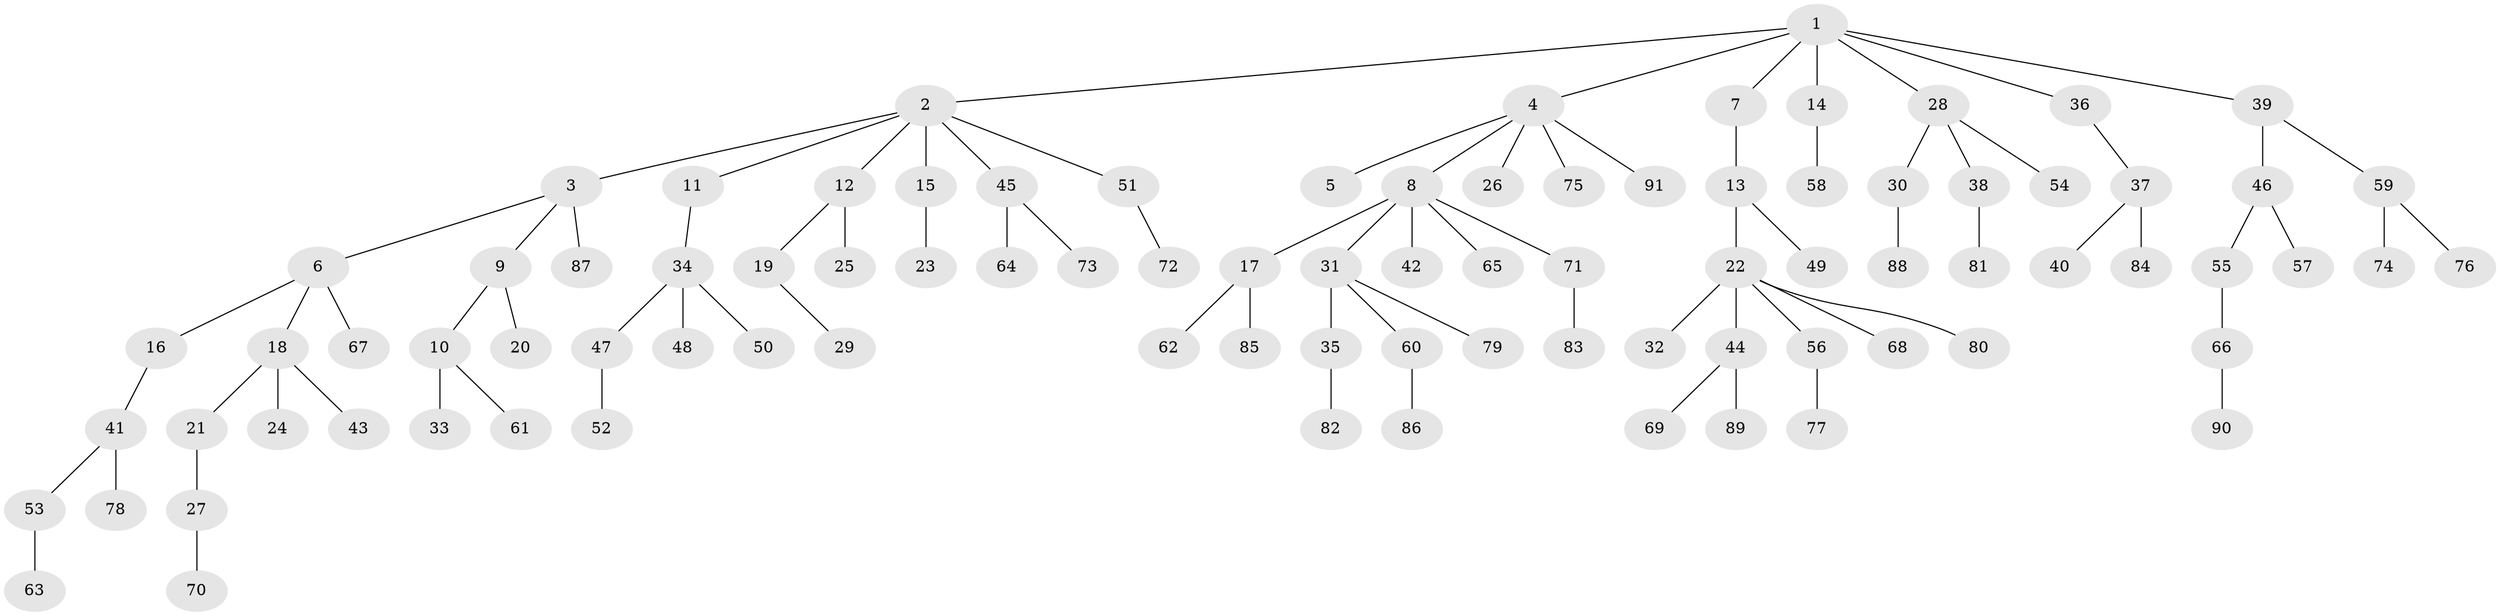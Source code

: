 // Generated by graph-tools (version 1.1) at 2025/11/02/27/25 16:11:25]
// undirected, 91 vertices, 90 edges
graph export_dot {
graph [start="1"]
  node [color=gray90,style=filled];
  1;
  2;
  3;
  4;
  5;
  6;
  7;
  8;
  9;
  10;
  11;
  12;
  13;
  14;
  15;
  16;
  17;
  18;
  19;
  20;
  21;
  22;
  23;
  24;
  25;
  26;
  27;
  28;
  29;
  30;
  31;
  32;
  33;
  34;
  35;
  36;
  37;
  38;
  39;
  40;
  41;
  42;
  43;
  44;
  45;
  46;
  47;
  48;
  49;
  50;
  51;
  52;
  53;
  54;
  55;
  56;
  57;
  58;
  59;
  60;
  61;
  62;
  63;
  64;
  65;
  66;
  67;
  68;
  69;
  70;
  71;
  72;
  73;
  74;
  75;
  76;
  77;
  78;
  79;
  80;
  81;
  82;
  83;
  84;
  85;
  86;
  87;
  88;
  89;
  90;
  91;
  1 -- 2;
  1 -- 4;
  1 -- 7;
  1 -- 14;
  1 -- 28;
  1 -- 36;
  1 -- 39;
  2 -- 3;
  2 -- 11;
  2 -- 12;
  2 -- 15;
  2 -- 45;
  2 -- 51;
  3 -- 6;
  3 -- 9;
  3 -- 87;
  4 -- 5;
  4 -- 8;
  4 -- 26;
  4 -- 75;
  4 -- 91;
  6 -- 16;
  6 -- 18;
  6 -- 67;
  7 -- 13;
  8 -- 17;
  8 -- 31;
  8 -- 42;
  8 -- 65;
  8 -- 71;
  9 -- 10;
  9 -- 20;
  10 -- 33;
  10 -- 61;
  11 -- 34;
  12 -- 19;
  12 -- 25;
  13 -- 22;
  13 -- 49;
  14 -- 58;
  15 -- 23;
  16 -- 41;
  17 -- 62;
  17 -- 85;
  18 -- 21;
  18 -- 24;
  18 -- 43;
  19 -- 29;
  21 -- 27;
  22 -- 32;
  22 -- 44;
  22 -- 56;
  22 -- 68;
  22 -- 80;
  27 -- 70;
  28 -- 30;
  28 -- 38;
  28 -- 54;
  30 -- 88;
  31 -- 35;
  31 -- 60;
  31 -- 79;
  34 -- 47;
  34 -- 48;
  34 -- 50;
  35 -- 82;
  36 -- 37;
  37 -- 40;
  37 -- 84;
  38 -- 81;
  39 -- 46;
  39 -- 59;
  41 -- 53;
  41 -- 78;
  44 -- 69;
  44 -- 89;
  45 -- 64;
  45 -- 73;
  46 -- 55;
  46 -- 57;
  47 -- 52;
  51 -- 72;
  53 -- 63;
  55 -- 66;
  56 -- 77;
  59 -- 74;
  59 -- 76;
  60 -- 86;
  66 -- 90;
  71 -- 83;
}
